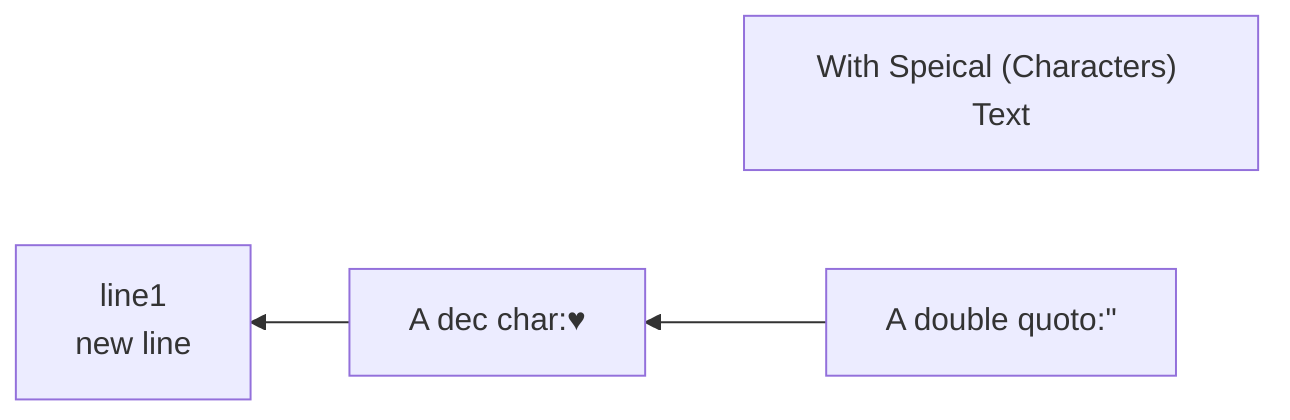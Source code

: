 graph RL
A["With Speical (Characters) Text"]
B["A double quoto:#quot;"] --> C["A dec char:#9829;"]
C --> D["line1<p></p>new line"]